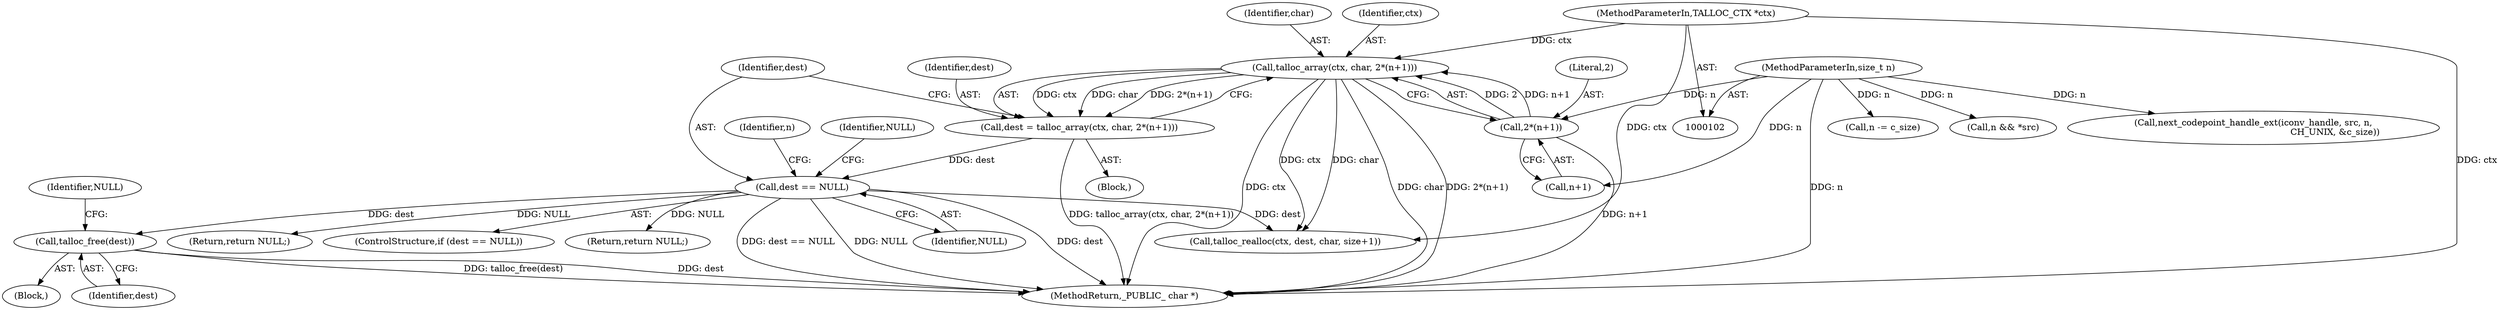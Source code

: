 digraph "0_samba_a118d4220ed85749c07fb43c1229d9e2fecbea6b@API" {
"1000169" [label="(Call,talloc_free(dest))"];
"1000130" [label="(Call,dest == NULL)"];
"1000119" [label="(Call,dest = talloc_array(ctx, char, 2*(n+1)))"];
"1000121" [label="(Call,talloc_array(ctx, char, 2*(n+1)))"];
"1000104" [label="(MethodParameterIn,TALLOC_CTX *ctx)"];
"1000124" [label="(Call,2*(n+1))"];
"1000106" [label="(MethodParameterIn,size_t n)"];
"1000124" [label="(Call,2*(n+1))"];
"1000156" [label="(Call,n -= c_size)"];
"1000137" [label="(Call,n && *src)"];
"1000168" [label="(Block,)"];
"1000134" [label="(Return,return NULL;)"];
"1000123" [label="(Identifier,char)"];
"1000195" [label="(MethodReturn,_PUBLIC_ char *)"];
"1000125" [label="(Literal,2)"];
"1000119" [label="(Call,dest = talloc_array(ctx, char, 2*(n+1)))"];
"1000120" [label="(Identifier,dest)"];
"1000129" [label="(ControlStructure,if (dest == NULL))"];
"1000171" [label="(Return,return NULL;)"];
"1000138" [label="(Identifier,n)"];
"1000183" [label="(Call,talloc_realloc(ctx, dest, char, size+1))"];
"1000126" [label="(Call,n+1)"];
"1000130" [label="(Call,dest == NULL)"];
"1000107" [label="(Block,)"];
"1000170" [label="(Identifier,dest)"];
"1000135" [label="(Identifier,NULL)"];
"1000146" [label="(Call,next_codepoint_handle_ext(iconv_handle, src, n,\n                                                          CH_UNIX, &c_size))"];
"1000121" [label="(Call,talloc_array(ctx, char, 2*(n+1)))"];
"1000106" [label="(MethodParameterIn,size_t n)"];
"1000132" [label="(Identifier,NULL)"];
"1000122" [label="(Identifier,ctx)"];
"1000172" [label="(Identifier,NULL)"];
"1000131" [label="(Identifier,dest)"];
"1000104" [label="(MethodParameterIn,TALLOC_CTX *ctx)"];
"1000169" [label="(Call,talloc_free(dest))"];
"1000169" -> "1000168"  [label="AST: "];
"1000169" -> "1000170"  [label="CFG: "];
"1000170" -> "1000169"  [label="AST: "];
"1000172" -> "1000169"  [label="CFG: "];
"1000169" -> "1000195"  [label="DDG: talloc_free(dest)"];
"1000169" -> "1000195"  [label="DDG: dest"];
"1000130" -> "1000169"  [label="DDG: dest"];
"1000130" -> "1000129"  [label="AST: "];
"1000130" -> "1000132"  [label="CFG: "];
"1000131" -> "1000130"  [label="AST: "];
"1000132" -> "1000130"  [label="AST: "];
"1000135" -> "1000130"  [label="CFG: "];
"1000138" -> "1000130"  [label="CFG: "];
"1000130" -> "1000195"  [label="DDG: dest == NULL"];
"1000130" -> "1000195"  [label="DDG: NULL"];
"1000130" -> "1000195"  [label="DDG: dest"];
"1000119" -> "1000130"  [label="DDG: dest"];
"1000130" -> "1000134"  [label="DDG: NULL"];
"1000130" -> "1000171"  [label="DDG: NULL"];
"1000130" -> "1000183"  [label="DDG: dest"];
"1000119" -> "1000107"  [label="AST: "];
"1000119" -> "1000121"  [label="CFG: "];
"1000120" -> "1000119"  [label="AST: "];
"1000121" -> "1000119"  [label="AST: "];
"1000131" -> "1000119"  [label="CFG: "];
"1000119" -> "1000195"  [label="DDG: talloc_array(ctx, char, 2*(n+1))"];
"1000121" -> "1000119"  [label="DDG: ctx"];
"1000121" -> "1000119"  [label="DDG: char"];
"1000121" -> "1000119"  [label="DDG: 2*(n+1)"];
"1000121" -> "1000124"  [label="CFG: "];
"1000122" -> "1000121"  [label="AST: "];
"1000123" -> "1000121"  [label="AST: "];
"1000124" -> "1000121"  [label="AST: "];
"1000121" -> "1000195"  [label="DDG: ctx"];
"1000121" -> "1000195"  [label="DDG: char"];
"1000121" -> "1000195"  [label="DDG: 2*(n+1)"];
"1000104" -> "1000121"  [label="DDG: ctx"];
"1000124" -> "1000121"  [label="DDG: 2"];
"1000124" -> "1000121"  [label="DDG: n+1"];
"1000121" -> "1000183"  [label="DDG: ctx"];
"1000121" -> "1000183"  [label="DDG: char"];
"1000104" -> "1000102"  [label="AST: "];
"1000104" -> "1000195"  [label="DDG: ctx"];
"1000104" -> "1000183"  [label="DDG: ctx"];
"1000124" -> "1000126"  [label="CFG: "];
"1000125" -> "1000124"  [label="AST: "];
"1000126" -> "1000124"  [label="AST: "];
"1000124" -> "1000195"  [label="DDG: n+1"];
"1000106" -> "1000124"  [label="DDG: n"];
"1000106" -> "1000102"  [label="AST: "];
"1000106" -> "1000195"  [label="DDG: n"];
"1000106" -> "1000126"  [label="DDG: n"];
"1000106" -> "1000137"  [label="DDG: n"];
"1000106" -> "1000146"  [label="DDG: n"];
"1000106" -> "1000156"  [label="DDG: n"];
}
